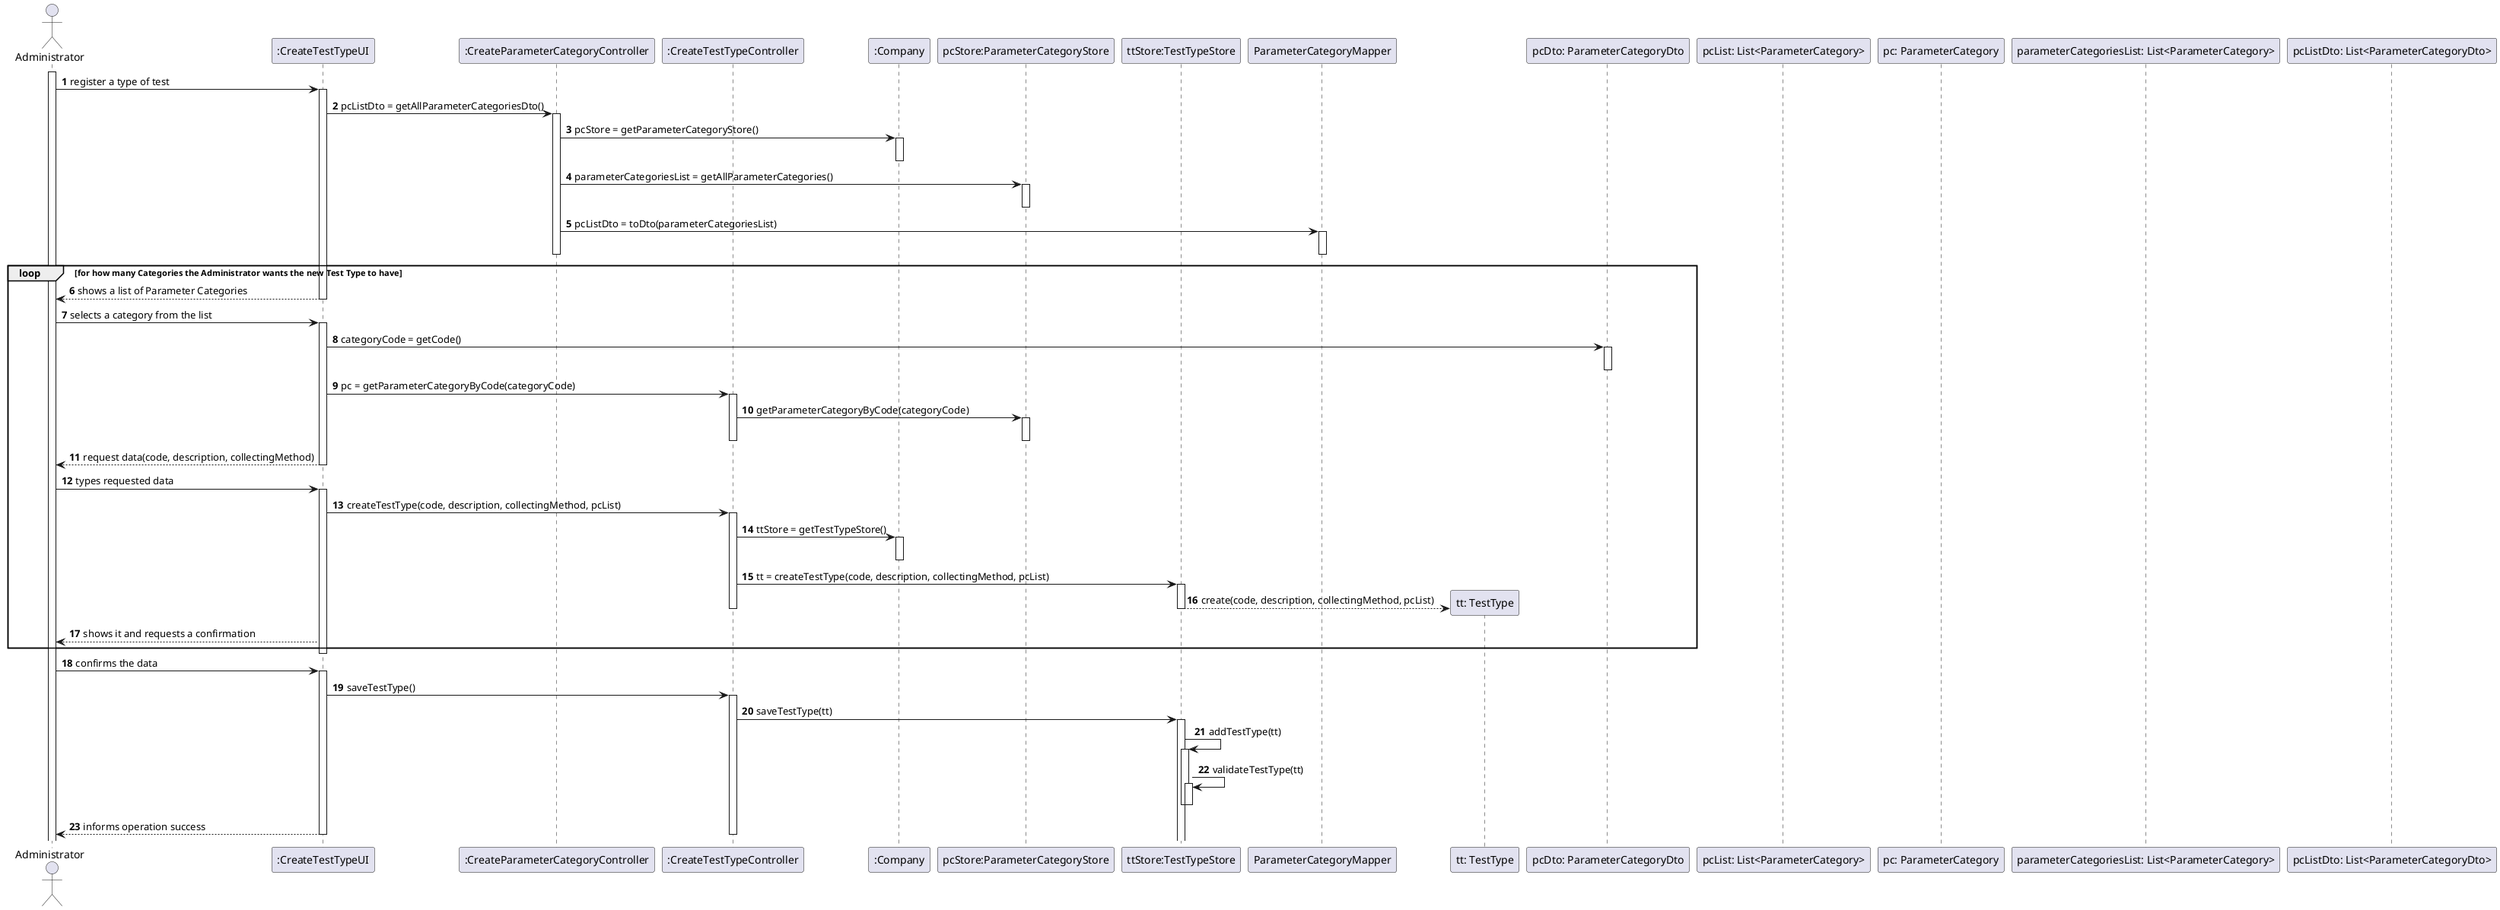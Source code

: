 @startuml
autonumber

actor "Administrator" as admin
activate admin

participant ":CreateTestTypeUI" as CreateTestTypeUI
participant ":CreateParameterCategoryController" as CreateParameterCategoryController
participant ":CreateTestTypeController" as CreateTestTypeController
participant ":Company" as Company
participant "pcStore:ParameterCategoryStore" as ParameterCategoryStore
participant "ttStore:TestTypeStore" as TestTypeStore
participant "ParameterCategoryMapper" as ParameterCategoryMapper
participant "tt: TestType" as TestType
participant "pcDto: ParameterCategoryDto" as pcDto
participant "pcList: List<ParameterCategory>" as pcList
participant "pc: ParameterCategory"
participant "parameterCategoriesList: List<ParameterCategory>" as ParameterCategoriesList
participant "pcListDto: List<ParameterCategoryDto>" as pcListDto


admin -> CreateTestTypeUI : register a type of test


activate CreateTestTypeUI


CreateTestTypeUI -> CreateParameterCategoryController: pcListDto = getAllParameterCategoriesDto()


activate CreateParameterCategoryController
CreateParameterCategoryController -> Company: pcStore = getParameterCategoryStore()
activate Company
deactivate Company


CreateParameterCategoryController -> ParameterCategoryStore: parameterCategoriesList = getAllParameterCategories()
activate ParameterCategoryStore
deactivate ParameterCategoryStore


CreateParameterCategoryController -> ParameterCategoryMapper: pcListDto = toDto(parameterCategoriesList)
activate ParameterCategoryMapper
deactivate ParameterCategoryMapper
deactivate CreateParameterCategoryController


loop for how many Categories the Administrator wants the new Test Type to have


CreateTestTypeUI --> admin: shows a list of Parameter Categories
deactivate CreateTestTypeUI


admin -> CreateTestTypeUI: selects a category from the list
activate CreateTestTypeUI

CreateTestTypeUI -> pcDto: categoryCode = getCode()
activate pcDto
deactivate pcDto


CreateTestTypeUI -> CreateTestTypeController: pc = getParameterCategoryByCode(categoryCode)
activate CreateTestTypeController



CreateTestTypeController -> ParameterCategoryStore : getParameterCategoryByCode(categoryCode)
activate ParameterCategoryStore
deactivate ParameterCategoryStore
deactivate CreateTestTypeController



CreateTestTypeUI --> admin: request data(code, description, collectingMethod)
deactivate CreateTestTypeUI



admin -> CreateTestTypeUI : types requested data
activate CreateTestTypeUI


CreateTestTypeUI -> CreateTestTypeController: createTestType(code, description, collectingMethod, pcList)
activate CreateTestTypeController


CreateTestTypeController -> Company : ttStore = getTestTypeStore()
activate Company
deactivate Company


CreateTestTypeController -> TestTypeStore : tt = createTestType(code, description, collectingMethod, pcList)
activate TestTypeStore
create TestType


TestTypeStore --> TestType : create(code, description, collectingMethod, pcList)
deactivate TestTypeStore


deactivate CreateTestTypeController
CreateTestTypeUI --> admin: shows it and requests a confirmation
end


deactivate CreateTestTypeUI
admin -> CreateTestTypeUI: confirms the data


activate CreateTestTypeUI
CreateTestTypeUI -> CreateTestTypeController: saveTestType()
activate CreateTestTypeController

CreateTestTypeController -> TestTypeStore++ : saveTestType(tt)
TestTypeStore -> TestTypeStore: addTestType(tt)
activate TestTypeStore


TestTypeStore -> TestTypeStore: validateTestType(tt)
activate TestTypeStore
deactivate TestTypeStore
deactivate TestTypeStore


CreateTestTypeUI --> admin: informs operation success
deactivate CreateTestTypeController
deactivate CreateTestTypeUI

@enduml